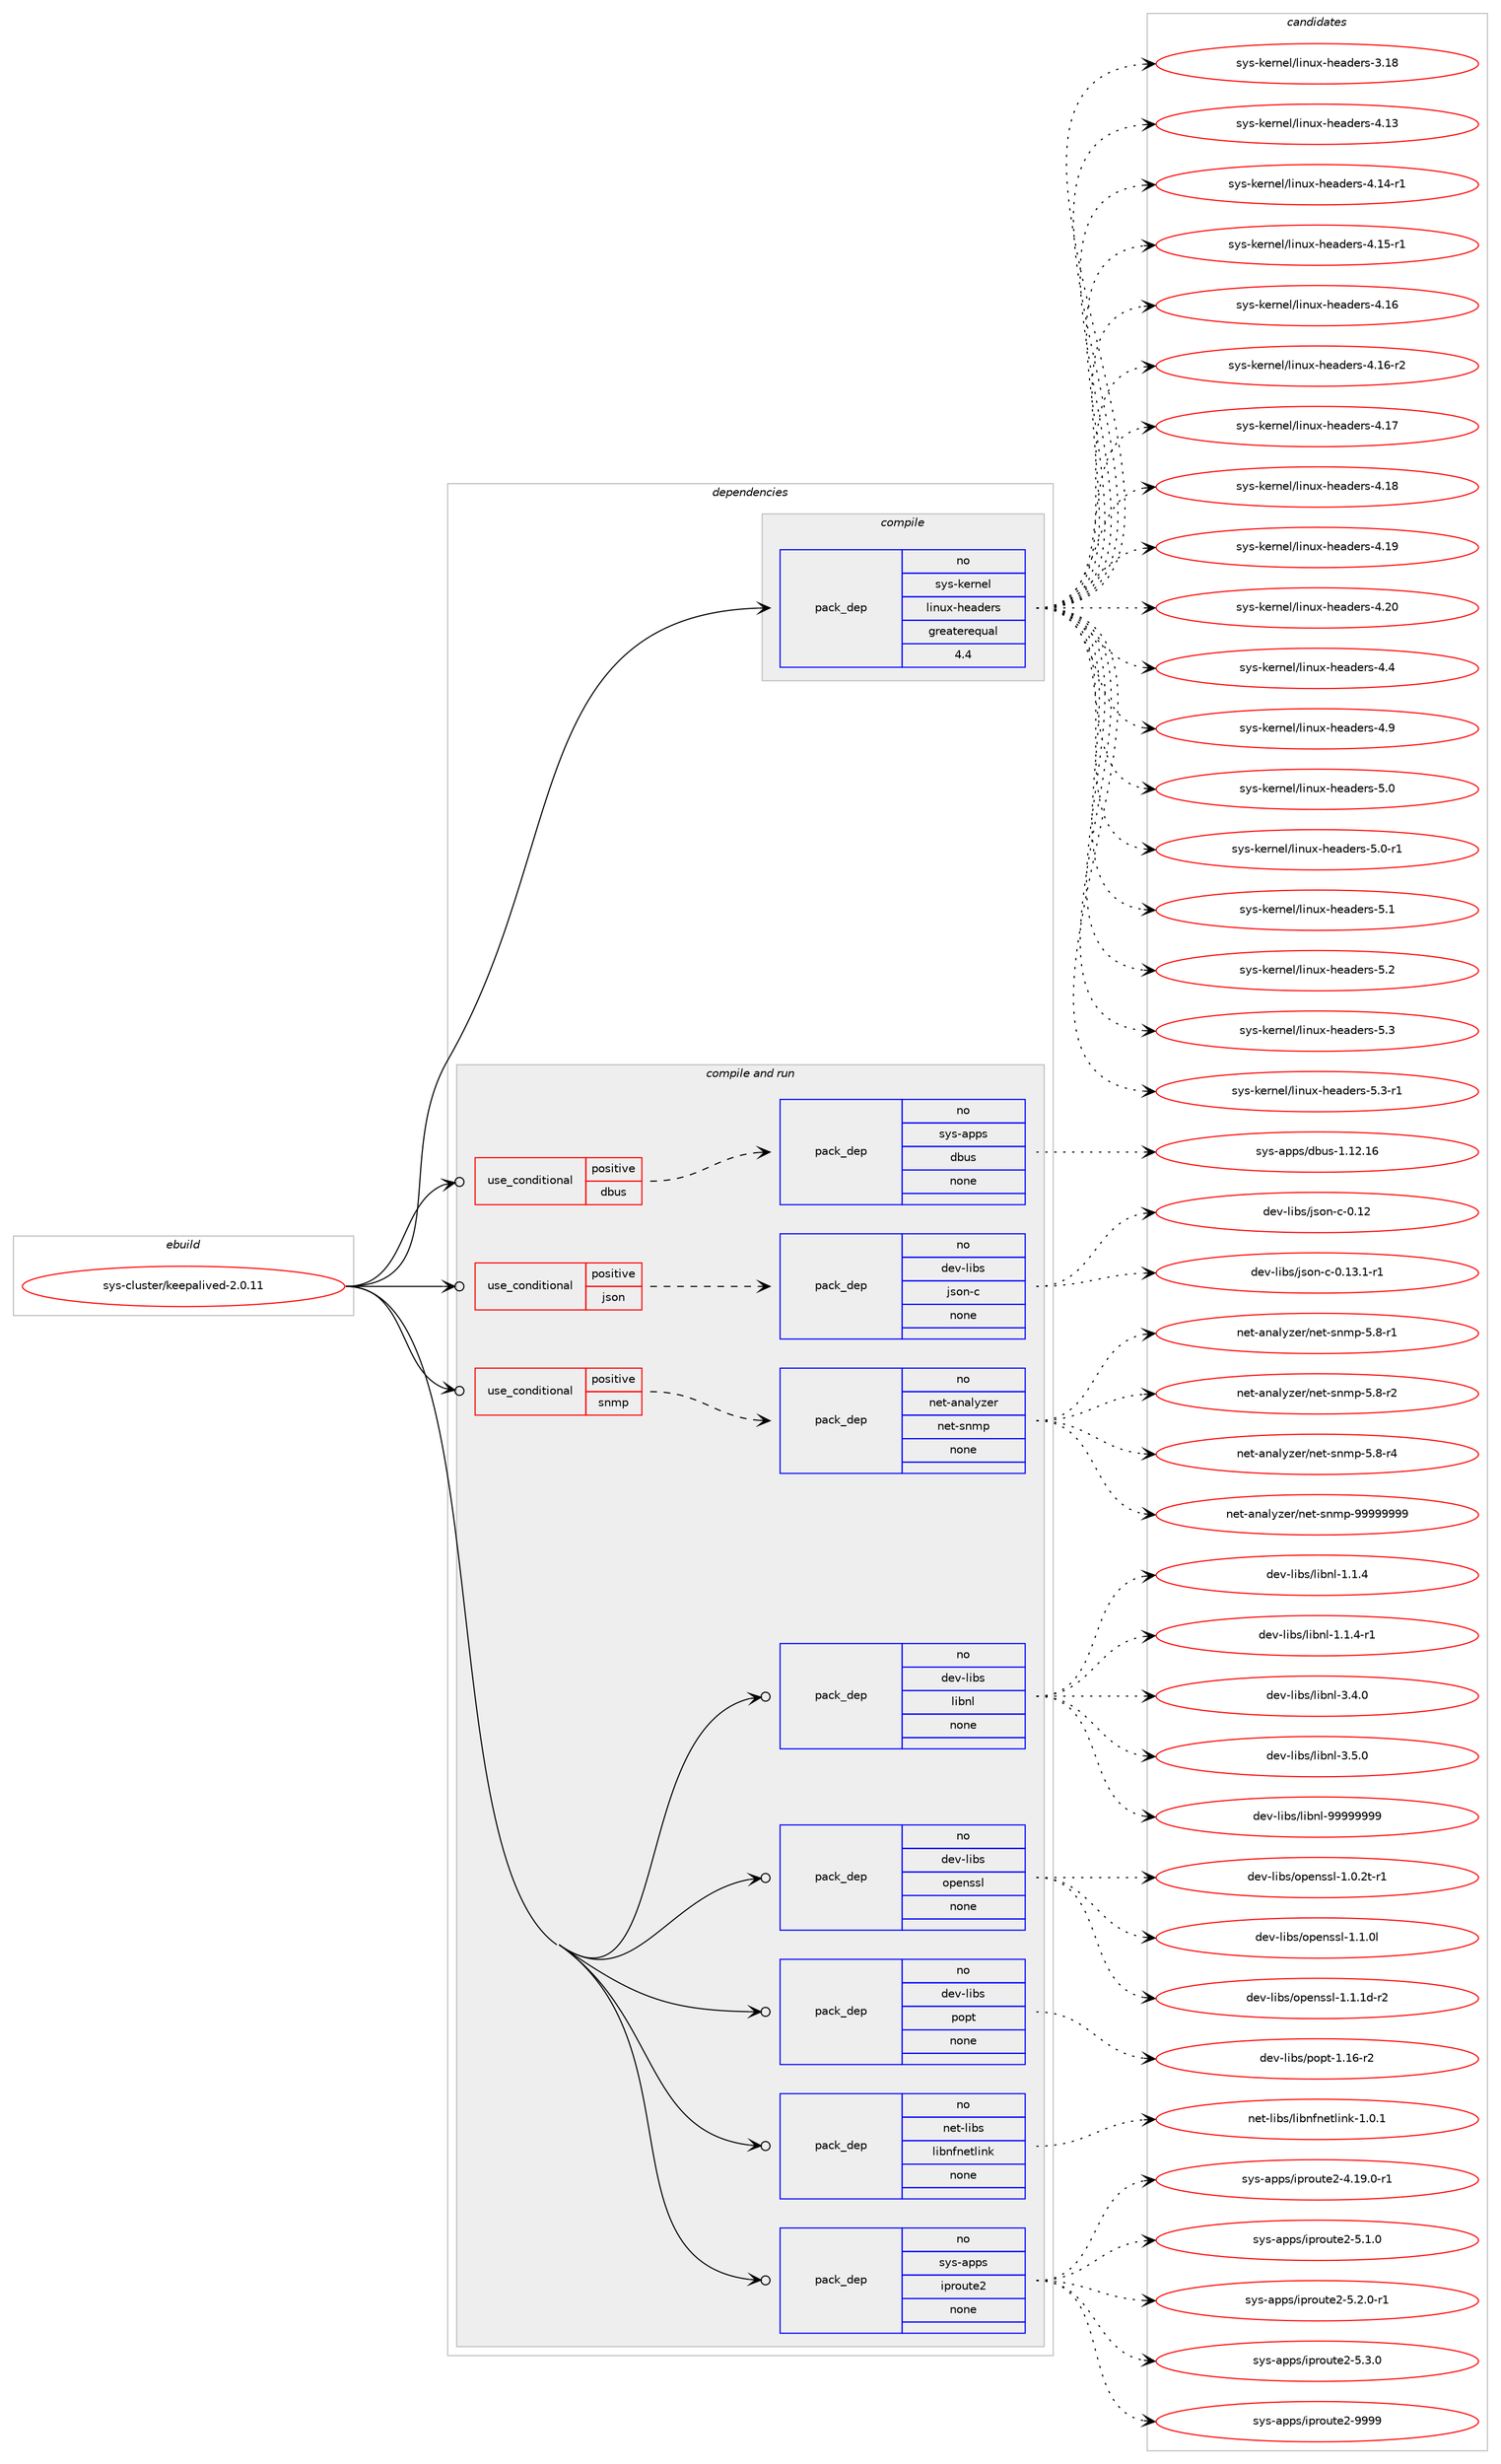 digraph prolog {

# *************
# Graph options
# *************

newrank=true;
concentrate=true;
compound=true;
graph [rankdir=LR,fontname=Helvetica,fontsize=10,ranksep=1.5];#, ranksep=2.5, nodesep=0.2];
edge  [arrowhead=vee];
node  [fontname=Helvetica,fontsize=10];

# **********
# The ebuild
# **********

subgraph cluster_leftcol {
color=gray;
rank=same;
label=<<i>ebuild</i>>;
id [label="sys-cluster/keepalived-2.0.11", color=red, width=4, href="../sys-cluster/keepalived-2.0.11.svg"];
}

# ****************
# The dependencies
# ****************

subgraph cluster_midcol {
color=gray;
label=<<i>dependencies</i>>;
subgraph cluster_compile {
fillcolor="#eeeeee";
style=filled;
label=<<i>compile</i>>;
subgraph pack656376 {
dependency884814 [label=<<TABLE BORDER="0" CELLBORDER="1" CELLSPACING="0" CELLPADDING="4" WIDTH="220"><TR><TD ROWSPAN="6" CELLPADDING="30">pack_dep</TD></TR><TR><TD WIDTH="110">no</TD></TR><TR><TD>sys-kernel</TD></TR><TR><TD>linux-headers</TD></TR><TR><TD>greaterequal</TD></TR><TR><TD>4.4</TD></TR></TABLE>>, shape=none, color=blue];
}
id:e -> dependency884814:w [weight=20,style="solid",arrowhead="vee"];
}
subgraph cluster_compileandrun {
fillcolor="#eeeeee";
style=filled;
label=<<i>compile and run</i>>;
subgraph cond212924 {
dependency884815 [label=<<TABLE BORDER="0" CELLBORDER="1" CELLSPACING="0" CELLPADDING="4"><TR><TD ROWSPAN="3" CELLPADDING="10">use_conditional</TD></TR><TR><TD>positive</TD></TR><TR><TD>dbus</TD></TR></TABLE>>, shape=none, color=red];
subgraph pack656377 {
dependency884816 [label=<<TABLE BORDER="0" CELLBORDER="1" CELLSPACING="0" CELLPADDING="4" WIDTH="220"><TR><TD ROWSPAN="6" CELLPADDING="30">pack_dep</TD></TR><TR><TD WIDTH="110">no</TD></TR><TR><TD>sys-apps</TD></TR><TR><TD>dbus</TD></TR><TR><TD>none</TD></TR><TR><TD></TD></TR></TABLE>>, shape=none, color=blue];
}
dependency884815:e -> dependency884816:w [weight=20,style="dashed",arrowhead="vee"];
}
id:e -> dependency884815:w [weight=20,style="solid",arrowhead="odotvee"];
subgraph cond212925 {
dependency884817 [label=<<TABLE BORDER="0" CELLBORDER="1" CELLSPACING="0" CELLPADDING="4"><TR><TD ROWSPAN="3" CELLPADDING="10">use_conditional</TD></TR><TR><TD>positive</TD></TR><TR><TD>json</TD></TR></TABLE>>, shape=none, color=red];
subgraph pack656378 {
dependency884818 [label=<<TABLE BORDER="0" CELLBORDER="1" CELLSPACING="0" CELLPADDING="4" WIDTH="220"><TR><TD ROWSPAN="6" CELLPADDING="30">pack_dep</TD></TR><TR><TD WIDTH="110">no</TD></TR><TR><TD>dev-libs</TD></TR><TR><TD>json-c</TD></TR><TR><TD>none</TD></TR><TR><TD></TD></TR></TABLE>>, shape=none, color=blue];
}
dependency884817:e -> dependency884818:w [weight=20,style="dashed",arrowhead="vee"];
}
id:e -> dependency884817:w [weight=20,style="solid",arrowhead="odotvee"];
subgraph cond212926 {
dependency884819 [label=<<TABLE BORDER="0" CELLBORDER="1" CELLSPACING="0" CELLPADDING="4"><TR><TD ROWSPAN="3" CELLPADDING="10">use_conditional</TD></TR><TR><TD>positive</TD></TR><TR><TD>snmp</TD></TR></TABLE>>, shape=none, color=red];
subgraph pack656379 {
dependency884820 [label=<<TABLE BORDER="0" CELLBORDER="1" CELLSPACING="0" CELLPADDING="4" WIDTH="220"><TR><TD ROWSPAN="6" CELLPADDING="30">pack_dep</TD></TR><TR><TD WIDTH="110">no</TD></TR><TR><TD>net-analyzer</TD></TR><TR><TD>net-snmp</TD></TR><TR><TD>none</TD></TR><TR><TD></TD></TR></TABLE>>, shape=none, color=blue];
}
dependency884819:e -> dependency884820:w [weight=20,style="dashed",arrowhead="vee"];
}
id:e -> dependency884819:w [weight=20,style="solid",arrowhead="odotvee"];
subgraph pack656380 {
dependency884821 [label=<<TABLE BORDER="0" CELLBORDER="1" CELLSPACING="0" CELLPADDING="4" WIDTH="220"><TR><TD ROWSPAN="6" CELLPADDING="30">pack_dep</TD></TR><TR><TD WIDTH="110">no</TD></TR><TR><TD>dev-libs</TD></TR><TR><TD>libnl</TD></TR><TR><TD>none</TD></TR><TR><TD></TD></TR></TABLE>>, shape=none, color=blue];
}
id:e -> dependency884821:w [weight=20,style="solid",arrowhead="odotvee"];
subgraph pack656381 {
dependency884822 [label=<<TABLE BORDER="0" CELLBORDER="1" CELLSPACING="0" CELLPADDING="4" WIDTH="220"><TR><TD ROWSPAN="6" CELLPADDING="30">pack_dep</TD></TR><TR><TD WIDTH="110">no</TD></TR><TR><TD>dev-libs</TD></TR><TR><TD>openssl</TD></TR><TR><TD>none</TD></TR><TR><TD></TD></TR></TABLE>>, shape=none, color=blue];
}
id:e -> dependency884822:w [weight=20,style="solid",arrowhead="odotvee"];
subgraph pack656382 {
dependency884823 [label=<<TABLE BORDER="0" CELLBORDER="1" CELLSPACING="0" CELLPADDING="4" WIDTH="220"><TR><TD ROWSPAN="6" CELLPADDING="30">pack_dep</TD></TR><TR><TD WIDTH="110">no</TD></TR><TR><TD>dev-libs</TD></TR><TR><TD>popt</TD></TR><TR><TD>none</TD></TR><TR><TD></TD></TR></TABLE>>, shape=none, color=blue];
}
id:e -> dependency884823:w [weight=20,style="solid",arrowhead="odotvee"];
subgraph pack656383 {
dependency884824 [label=<<TABLE BORDER="0" CELLBORDER="1" CELLSPACING="0" CELLPADDING="4" WIDTH="220"><TR><TD ROWSPAN="6" CELLPADDING="30">pack_dep</TD></TR><TR><TD WIDTH="110">no</TD></TR><TR><TD>net-libs</TD></TR><TR><TD>libnfnetlink</TD></TR><TR><TD>none</TD></TR><TR><TD></TD></TR></TABLE>>, shape=none, color=blue];
}
id:e -> dependency884824:w [weight=20,style="solid",arrowhead="odotvee"];
subgraph pack656384 {
dependency884825 [label=<<TABLE BORDER="0" CELLBORDER="1" CELLSPACING="0" CELLPADDING="4" WIDTH="220"><TR><TD ROWSPAN="6" CELLPADDING="30">pack_dep</TD></TR><TR><TD WIDTH="110">no</TD></TR><TR><TD>sys-apps</TD></TR><TR><TD>iproute2</TD></TR><TR><TD>none</TD></TR><TR><TD></TD></TR></TABLE>>, shape=none, color=blue];
}
id:e -> dependency884825:w [weight=20,style="solid",arrowhead="odotvee"];
}
subgraph cluster_run {
fillcolor="#eeeeee";
style=filled;
label=<<i>run</i>>;
}
}

# **************
# The candidates
# **************

subgraph cluster_choices {
rank=same;
color=gray;
label=<<i>candidates</i>>;

subgraph choice656376 {
color=black;
nodesep=1;
choice115121115451071011141101011084710810511011712045104101971001011141154551464956 [label="sys-kernel/linux-headers-3.18", color=red, width=4,href="../sys-kernel/linux-headers-3.18.svg"];
choice115121115451071011141101011084710810511011712045104101971001011141154552464951 [label="sys-kernel/linux-headers-4.13", color=red, width=4,href="../sys-kernel/linux-headers-4.13.svg"];
choice1151211154510710111411010110847108105110117120451041019710010111411545524649524511449 [label="sys-kernel/linux-headers-4.14-r1", color=red, width=4,href="../sys-kernel/linux-headers-4.14-r1.svg"];
choice1151211154510710111411010110847108105110117120451041019710010111411545524649534511449 [label="sys-kernel/linux-headers-4.15-r1", color=red, width=4,href="../sys-kernel/linux-headers-4.15-r1.svg"];
choice115121115451071011141101011084710810511011712045104101971001011141154552464954 [label="sys-kernel/linux-headers-4.16", color=red, width=4,href="../sys-kernel/linux-headers-4.16.svg"];
choice1151211154510710111411010110847108105110117120451041019710010111411545524649544511450 [label="sys-kernel/linux-headers-4.16-r2", color=red, width=4,href="../sys-kernel/linux-headers-4.16-r2.svg"];
choice115121115451071011141101011084710810511011712045104101971001011141154552464955 [label="sys-kernel/linux-headers-4.17", color=red, width=4,href="../sys-kernel/linux-headers-4.17.svg"];
choice115121115451071011141101011084710810511011712045104101971001011141154552464956 [label="sys-kernel/linux-headers-4.18", color=red, width=4,href="../sys-kernel/linux-headers-4.18.svg"];
choice115121115451071011141101011084710810511011712045104101971001011141154552464957 [label="sys-kernel/linux-headers-4.19", color=red, width=4,href="../sys-kernel/linux-headers-4.19.svg"];
choice115121115451071011141101011084710810511011712045104101971001011141154552465048 [label="sys-kernel/linux-headers-4.20", color=red, width=4,href="../sys-kernel/linux-headers-4.20.svg"];
choice1151211154510710111411010110847108105110117120451041019710010111411545524652 [label="sys-kernel/linux-headers-4.4", color=red, width=4,href="../sys-kernel/linux-headers-4.4.svg"];
choice1151211154510710111411010110847108105110117120451041019710010111411545524657 [label="sys-kernel/linux-headers-4.9", color=red, width=4,href="../sys-kernel/linux-headers-4.9.svg"];
choice1151211154510710111411010110847108105110117120451041019710010111411545534648 [label="sys-kernel/linux-headers-5.0", color=red, width=4,href="../sys-kernel/linux-headers-5.0.svg"];
choice11512111545107101114110101108471081051101171204510410197100101114115455346484511449 [label="sys-kernel/linux-headers-5.0-r1", color=red, width=4,href="../sys-kernel/linux-headers-5.0-r1.svg"];
choice1151211154510710111411010110847108105110117120451041019710010111411545534649 [label="sys-kernel/linux-headers-5.1", color=red, width=4,href="../sys-kernel/linux-headers-5.1.svg"];
choice1151211154510710111411010110847108105110117120451041019710010111411545534650 [label="sys-kernel/linux-headers-5.2", color=red, width=4,href="../sys-kernel/linux-headers-5.2.svg"];
choice1151211154510710111411010110847108105110117120451041019710010111411545534651 [label="sys-kernel/linux-headers-5.3", color=red, width=4,href="../sys-kernel/linux-headers-5.3.svg"];
choice11512111545107101114110101108471081051101171204510410197100101114115455346514511449 [label="sys-kernel/linux-headers-5.3-r1", color=red, width=4,href="../sys-kernel/linux-headers-5.3-r1.svg"];
dependency884814:e -> choice115121115451071011141101011084710810511011712045104101971001011141154551464956:w [style=dotted,weight="100"];
dependency884814:e -> choice115121115451071011141101011084710810511011712045104101971001011141154552464951:w [style=dotted,weight="100"];
dependency884814:e -> choice1151211154510710111411010110847108105110117120451041019710010111411545524649524511449:w [style=dotted,weight="100"];
dependency884814:e -> choice1151211154510710111411010110847108105110117120451041019710010111411545524649534511449:w [style=dotted,weight="100"];
dependency884814:e -> choice115121115451071011141101011084710810511011712045104101971001011141154552464954:w [style=dotted,weight="100"];
dependency884814:e -> choice1151211154510710111411010110847108105110117120451041019710010111411545524649544511450:w [style=dotted,weight="100"];
dependency884814:e -> choice115121115451071011141101011084710810511011712045104101971001011141154552464955:w [style=dotted,weight="100"];
dependency884814:e -> choice115121115451071011141101011084710810511011712045104101971001011141154552464956:w [style=dotted,weight="100"];
dependency884814:e -> choice115121115451071011141101011084710810511011712045104101971001011141154552464957:w [style=dotted,weight="100"];
dependency884814:e -> choice115121115451071011141101011084710810511011712045104101971001011141154552465048:w [style=dotted,weight="100"];
dependency884814:e -> choice1151211154510710111411010110847108105110117120451041019710010111411545524652:w [style=dotted,weight="100"];
dependency884814:e -> choice1151211154510710111411010110847108105110117120451041019710010111411545524657:w [style=dotted,weight="100"];
dependency884814:e -> choice1151211154510710111411010110847108105110117120451041019710010111411545534648:w [style=dotted,weight="100"];
dependency884814:e -> choice11512111545107101114110101108471081051101171204510410197100101114115455346484511449:w [style=dotted,weight="100"];
dependency884814:e -> choice1151211154510710111411010110847108105110117120451041019710010111411545534649:w [style=dotted,weight="100"];
dependency884814:e -> choice1151211154510710111411010110847108105110117120451041019710010111411545534650:w [style=dotted,weight="100"];
dependency884814:e -> choice1151211154510710111411010110847108105110117120451041019710010111411545534651:w [style=dotted,weight="100"];
dependency884814:e -> choice11512111545107101114110101108471081051101171204510410197100101114115455346514511449:w [style=dotted,weight="100"];
}
subgraph choice656377 {
color=black;
nodesep=1;
choice115121115459711211211547100981171154549464950464954 [label="sys-apps/dbus-1.12.16", color=red, width=4,href="../sys-apps/dbus-1.12.16.svg"];
dependency884816:e -> choice115121115459711211211547100981171154549464950464954:w [style=dotted,weight="100"];
}
subgraph choice656378 {
color=black;
nodesep=1;
choice10010111845108105981154710611511111045994548464950 [label="dev-libs/json-c-0.12", color=red, width=4,href="../dev-libs/json-c-0.12.svg"];
choice1001011184510810598115471061151111104599454846495146494511449 [label="dev-libs/json-c-0.13.1-r1", color=red, width=4,href="../dev-libs/json-c-0.13.1-r1.svg"];
dependency884818:e -> choice10010111845108105981154710611511111045994548464950:w [style=dotted,weight="100"];
dependency884818:e -> choice1001011184510810598115471061151111104599454846495146494511449:w [style=dotted,weight="100"];
}
subgraph choice656379 {
color=black;
nodesep=1;
choice1101011164597110971081211221011144711010111645115110109112455346564511449 [label="net-analyzer/net-snmp-5.8-r1", color=red, width=4,href="../net-analyzer/net-snmp-5.8-r1.svg"];
choice1101011164597110971081211221011144711010111645115110109112455346564511450 [label="net-analyzer/net-snmp-5.8-r2", color=red, width=4,href="../net-analyzer/net-snmp-5.8-r2.svg"];
choice1101011164597110971081211221011144711010111645115110109112455346564511452 [label="net-analyzer/net-snmp-5.8-r4", color=red, width=4,href="../net-analyzer/net-snmp-5.8-r4.svg"];
choice1101011164597110971081211221011144711010111645115110109112455757575757575757 [label="net-analyzer/net-snmp-99999999", color=red, width=4,href="../net-analyzer/net-snmp-99999999.svg"];
dependency884820:e -> choice1101011164597110971081211221011144711010111645115110109112455346564511449:w [style=dotted,weight="100"];
dependency884820:e -> choice1101011164597110971081211221011144711010111645115110109112455346564511450:w [style=dotted,weight="100"];
dependency884820:e -> choice1101011164597110971081211221011144711010111645115110109112455346564511452:w [style=dotted,weight="100"];
dependency884820:e -> choice1101011164597110971081211221011144711010111645115110109112455757575757575757:w [style=dotted,weight="100"];
}
subgraph choice656380 {
color=black;
nodesep=1;
choice10010111845108105981154710810598110108454946494652 [label="dev-libs/libnl-1.1.4", color=red, width=4,href="../dev-libs/libnl-1.1.4.svg"];
choice100101118451081059811547108105981101084549464946524511449 [label="dev-libs/libnl-1.1.4-r1", color=red, width=4,href="../dev-libs/libnl-1.1.4-r1.svg"];
choice10010111845108105981154710810598110108455146524648 [label="dev-libs/libnl-3.4.0", color=red, width=4,href="../dev-libs/libnl-3.4.0.svg"];
choice10010111845108105981154710810598110108455146534648 [label="dev-libs/libnl-3.5.0", color=red, width=4,href="../dev-libs/libnl-3.5.0.svg"];
choice10010111845108105981154710810598110108455757575757575757 [label="dev-libs/libnl-99999999", color=red, width=4,href="../dev-libs/libnl-99999999.svg"];
dependency884821:e -> choice10010111845108105981154710810598110108454946494652:w [style=dotted,weight="100"];
dependency884821:e -> choice100101118451081059811547108105981101084549464946524511449:w [style=dotted,weight="100"];
dependency884821:e -> choice10010111845108105981154710810598110108455146524648:w [style=dotted,weight="100"];
dependency884821:e -> choice10010111845108105981154710810598110108455146534648:w [style=dotted,weight="100"];
dependency884821:e -> choice10010111845108105981154710810598110108455757575757575757:w [style=dotted,weight="100"];
}
subgraph choice656381 {
color=black;
nodesep=1;
choice1001011184510810598115471111121011101151151084549464846501164511449 [label="dev-libs/openssl-1.0.2t-r1", color=red, width=4,href="../dev-libs/openssl-1.0.2t-r1.svg"];
choice100101118451081059811547111112101110115115108454946494648108 [label="dev-libs/openssl-1.1.0l", color=red, width=4,href="../dev-libs/openssl-1.1.0l.svg"];
choice1001011184510810598115471111121011101151151084549464946491004511450 [label="dev-libs/openssl-1.1.1d-r2", color=red, width=4,href="../dev-libs/openssl-1.1.1d-r2.svg"];
dependency884822:e -> choice1001011184510810598115471111121011101151151084549464846501164511449:w [style=dotted,weight="100"];
dependency884822:e -> choice100101118451081059811547111112101110115115108454946494648108:w [style=dotted,weight="100"];
dependency884822:e -> choice1001011184510810598115471111121011101151151084549464946491004511450:w [style=dotted,weight="100"];
}
subgraph choice656382 {
color=black;
nodesep=1;
choice10010111845108105981154711211111211645494649544511450 [label="dev-libs/popt-1.16-r2", color=red, width=4,href="../dev-libs/popt-1.16-r2.svg"];
dependency884823:e -> choice10010111845108105981154711211111211645494649544511450:w [style=dotted,weight="100"];
}
subgraph choice656383 {
color=black;
nodesep=1;
choice11010111645108105981154710810598110102110101116108105110107454946484649 [label="net-libs/libnfnetlink-1.0.1", color=red, width=4,href="../net-libs/libnfnetlink-1.0.1.svg"];
dependency884824:e -> choice11010111645108105981154710810598110102110101116108105110107454946484649:w [style=dotted,weight="100"];
}
subgraph choice656384 {
color=black;
nodesep=1;
choice11512111545971121121154710511211411111711610150455246495746484511449 [label="sys-apps/iproute2-4.19.0-r1", color=red, width=4,href="../sys-apps/iproute2-4.19.0-r1.svg"];
choice11512111545971121121154710511211411111711610150455346494648 [label="sys-apps/iproute2-5.1.0", color=red, width=4,href="../sys-apps/iproute2-5.1.0.svg"];
choice115121115459711211211547105112114111117116101504553465046484511449 [label="sys-apps/iproute2-5.2.0-r1", color=red, width=4,href="../sys-apps/iproute2-5.2.0-r1.svg"];
choice11512111545971121121154710511211411111711610150455346514648 [label="sys-apps/iproute2-5.3.0", color=red, width=4,href="../sys-apps/iproute2-5.3.0.svg"];
choice115121115459711211211547105112114111117116101504557575757 [label="sys-apps/iproute2-9999", color=red, width=4,href="../sys-apps/iproute2-9999.svg"];
dependency884825:e -> choice11512111545971121121154710511211411111711610150455246495746484511449:w [style=dotted,weight="100"];
dependency884825:e -> choice11512111545971121121154710511211411111711610150455346494648:w [style=dotted,weight="100"];
dependency884825:e -> choice115121115459711211211547105112114111117116101504553465046484511449:w [style=dotted,weight="100"];
dependency884825:e -> choice11512111545971121121154710511211411111711610150455346514648:w [style=dotted,weight="100"];
dependency884825:e -> choice115121115459711211211547105112114111117116101504557575757:w [style=dotted,weight="100"];
}
}

}
